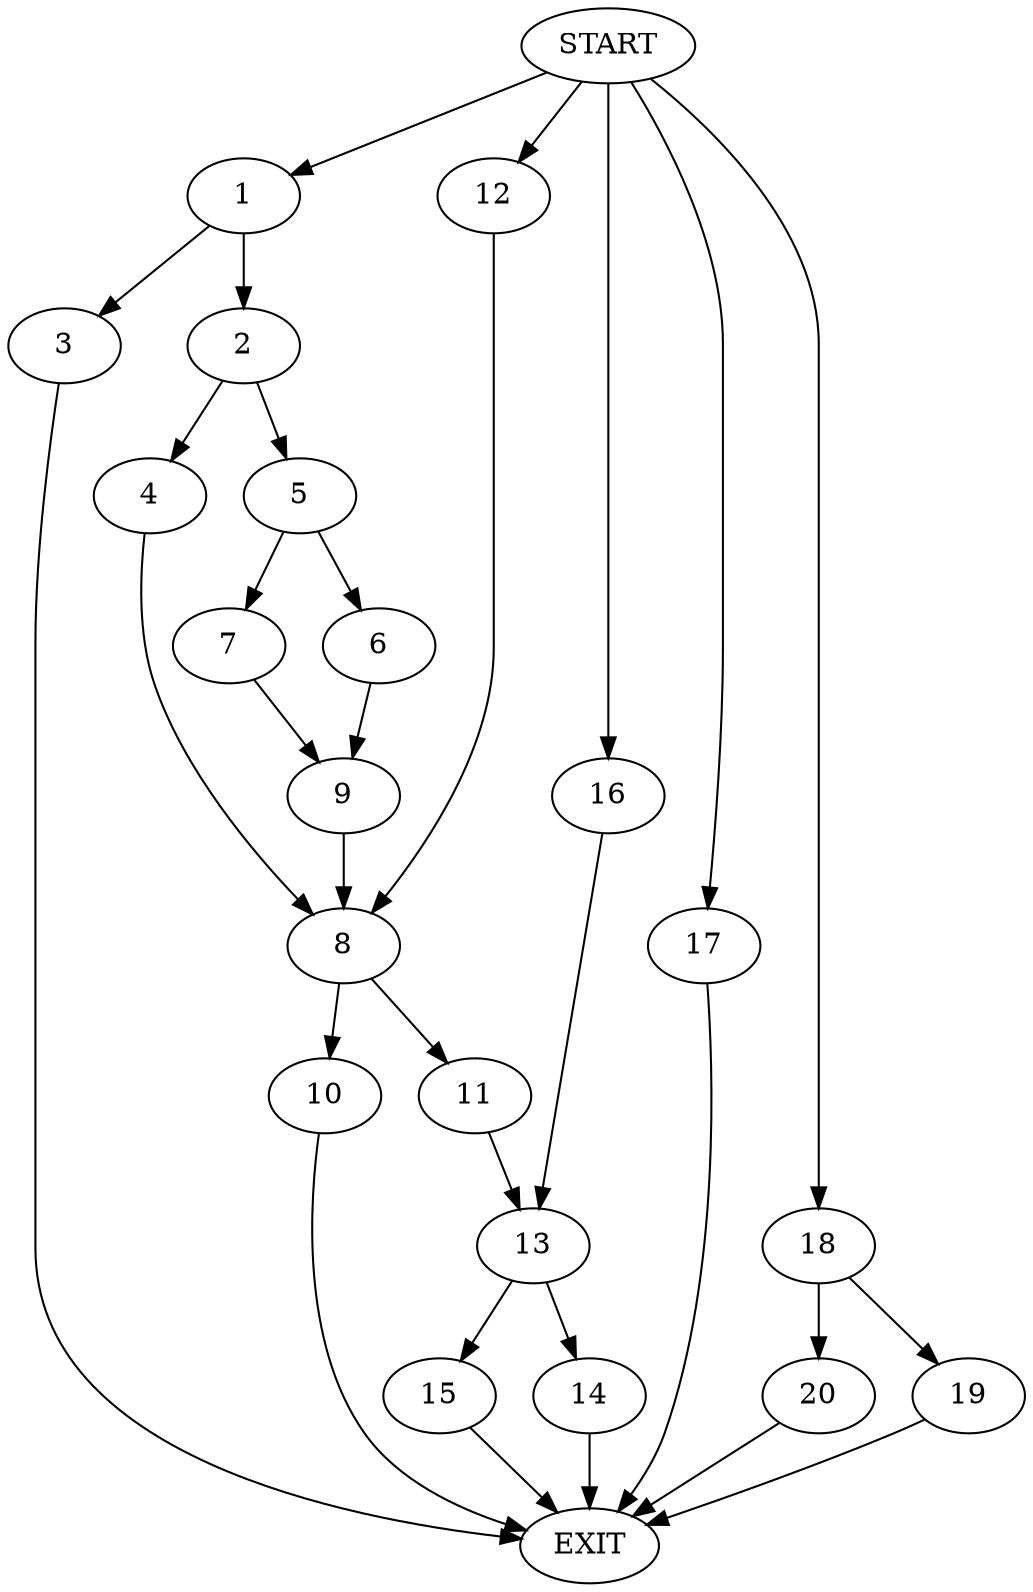 digraph {
0 [label="START"]
21 [label="EXIT"]
0 -> 1
1 -> 2
1 -> 3
2 -> 4
2 -> 5
3 -> 21
5 -> 6
5 -> 7
4 -> 8
7 -> 9
6 -> 9
9 -> 8
8 -> 10
8 -> 11
0 -> 12
12 -> 8
10 -> 21
11 -> 13
13 -> 14
13 -> 15
0 -> 16
16 -> 13
0 -> 17
17 -> 21
15 -> 21
14 -> 21
0 -> 18
18 -> 19
18 -> 20
19 -> 21
20 -> 21
}
